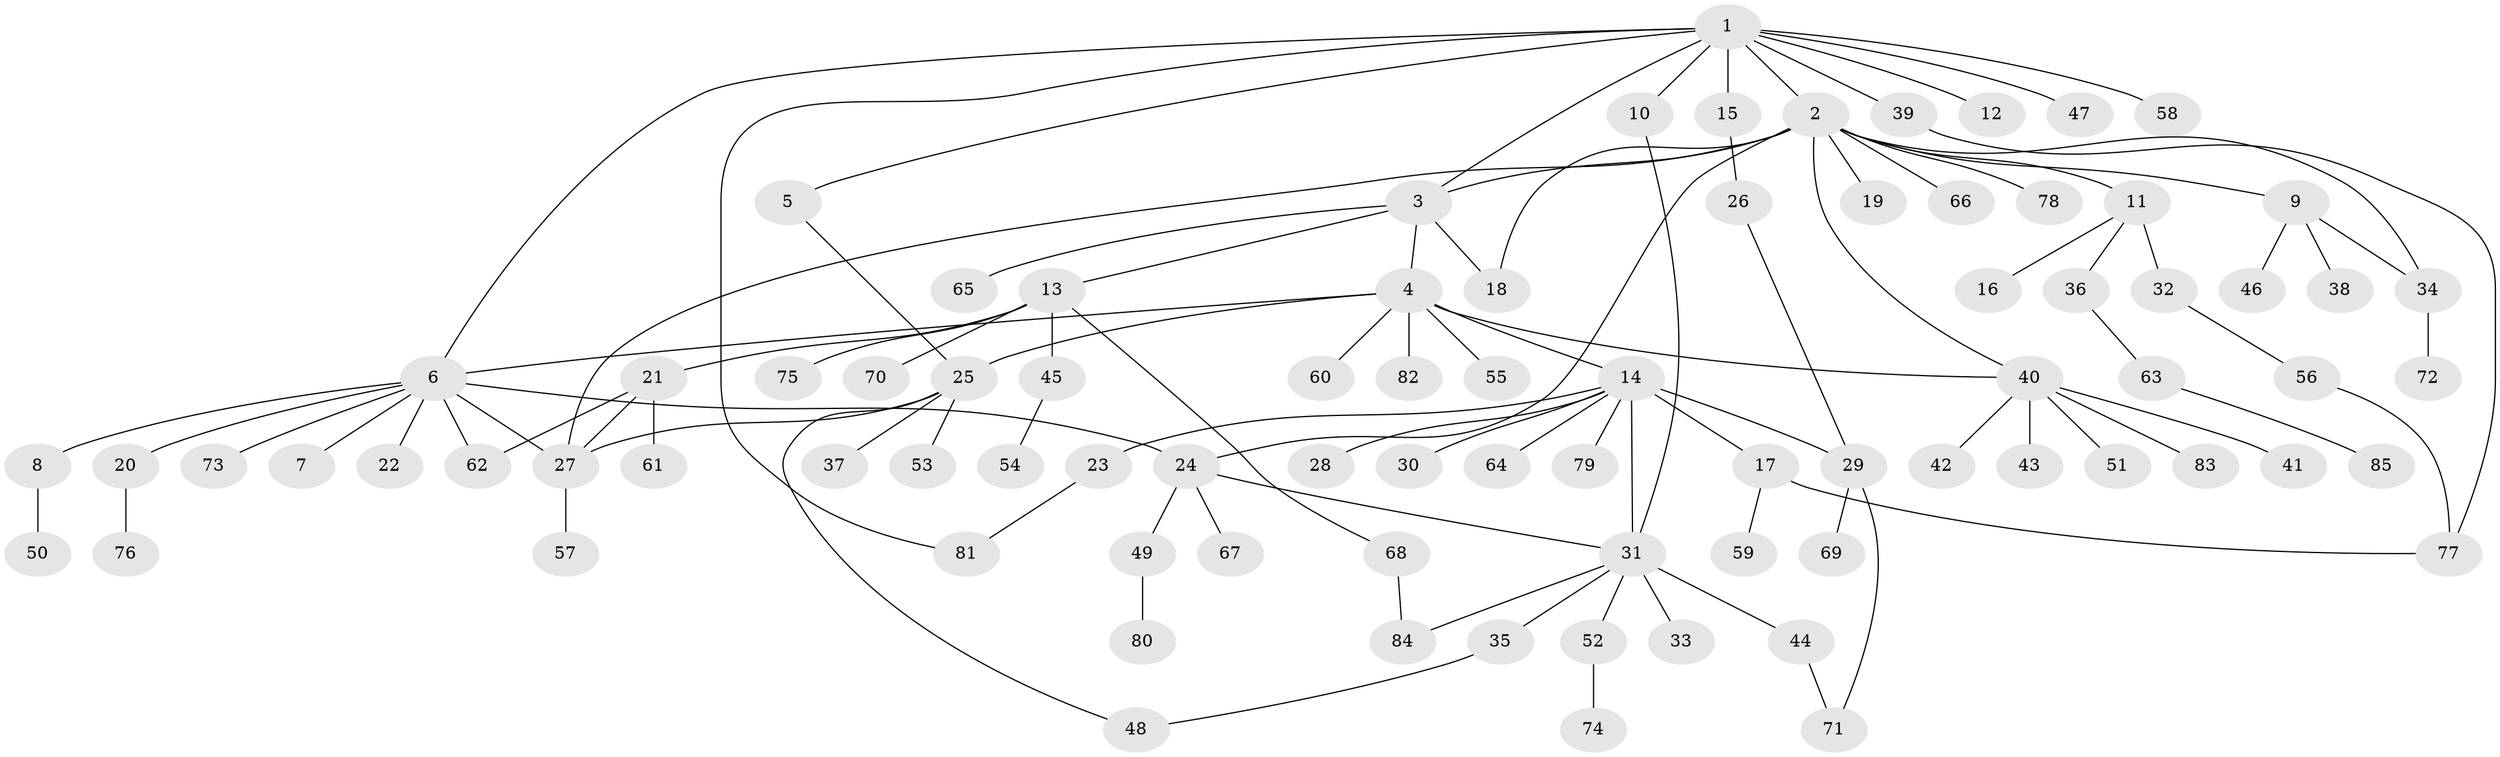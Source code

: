 // coarse degree distribution, {11: 0.016129032258064516, 9: 0.016129032258064516, 5: 0.03225806451612903, 7: 0.016129032258064516, 6: 0.03225806451612903, 13: 0.016129032258064516, 1: 0.5806451612903226, 4: 0.0967741935483871, 2: 0.16129032258064516, 8: 0.03225806451612903}
// Generated by graph-tools (version 1.1) at 2025/41/03/06/25 10:41:50]
// undirected, 85 vertices, 104 edges
graph export_dot {
graph [start="1"]
  node [color=gray90,style=filled];
  1;
  2;
  3;
  4;
  5;
  6;
  7;
  8;
  9;
  10;
  11;
  12;
  13;
  14;
  15;
  16;
  17;
  18;
  19;
  20;
  21;
  22;
  23;
  24;
  25;
  26;
  27;
  28;
  29;
  30;
  31;
  32;
  33;
  34;
  35;
  36;
  37;
  38;
  39;
  40;
  41;
  42;
  43;
  44;
  45;
  46;
  47;
  48;
  49;
  50;
  51;
  52;
  53;
  54;
  55;
  56;
  57;
  58;
  59;
  60;
  61;
  62;
  63;
  64;
  65;
  66;
  67;
  68;
  69;
  70;
  71;
  72;
  73;
  74;
  75;
  76;
  77;
  78;
  79;
  80;
  81;
  82;
  83;
  84;
  85;
  1 -- 2;
  1 -- 3;
  1 -- 5;
  1 -- 6;
  1 -- 10;
  1 -- 12;
  1 -- 15;
  1 -- 39;
  1 -- 47;
  1 -- 58;
  1 -- 81;
  2 -- 3;
  2 -- 9;
  2 -- 11;
  2 -- 18;
  2 -- 19;
  2 -- 24;
  2 -- 27;
  2 -- 34;
  2 -- 40;
  2 -- 66;
  2 -- 78;
  3 -- 4;
  3 -- 13;
  3 -- 18;
  3 -- 65;
  4 -- 6;
  4 -- 14;
  4 -- 25;
  4 -- 40;
  4 -- 55;
  4 -- 60;
  4 -- 82;
  5 -- 25;
  6 -- 7;
  6 -- 8;
  6 -- 20;
  6 -- 22;
  6 -- 24;
  6 -- 27;
  6 -- 62;
  6 -- 73;
  8 -- 50;
  9 -- 34;
  9 -- 38;
  9 -- 46;
  10 -- 31;
  11 -- 16;
  11 -- 32;
  11 -- 36;
  13 -- 21;
  13 -- 45;
  13 -- 68;
  13 -- 70;
  13 -- 75;
  14 -- 17;
  14 -- 23;
  14 -- 28;
  14 -- 29;
  14 -- 30;
  14 -- 31;
  14 -- 64;
  14 -- 79;
  15 -- 26;
  17 -- 59;
  17 -- 77;
  20 -- 76;
  21 -- 27;
  21 -- 61;
  21 -- 62;
  23 -- 81;
  24 -- 31;
  24 -- 49;
  24 -- 67;
  25 -- 27;
  25 -- 37;
  25 -- 48;
  25 -- 53;
  26 -- 29;
  27 -- 57;
  29 -- 69;
  29 -- 71;
  31 -- 33;
  31 -- 35;
  31 -- 44;
  31 -- 52;
  31 -- 84;
  32 -- 56;
  34 -- 72;
  35 -- 48;
  36 -- 63;
  39 -- 77;
  40 -- 41;
  40 -- 42;
  40 -- 43;
  40 -- 51;
  40 -- 83;
  44 -- 71;
  45 -- 54;
  49 -- 80;
  52 -- 74;
  56 -- 77;
  63 -- 85;
  68 -- 84;
}
